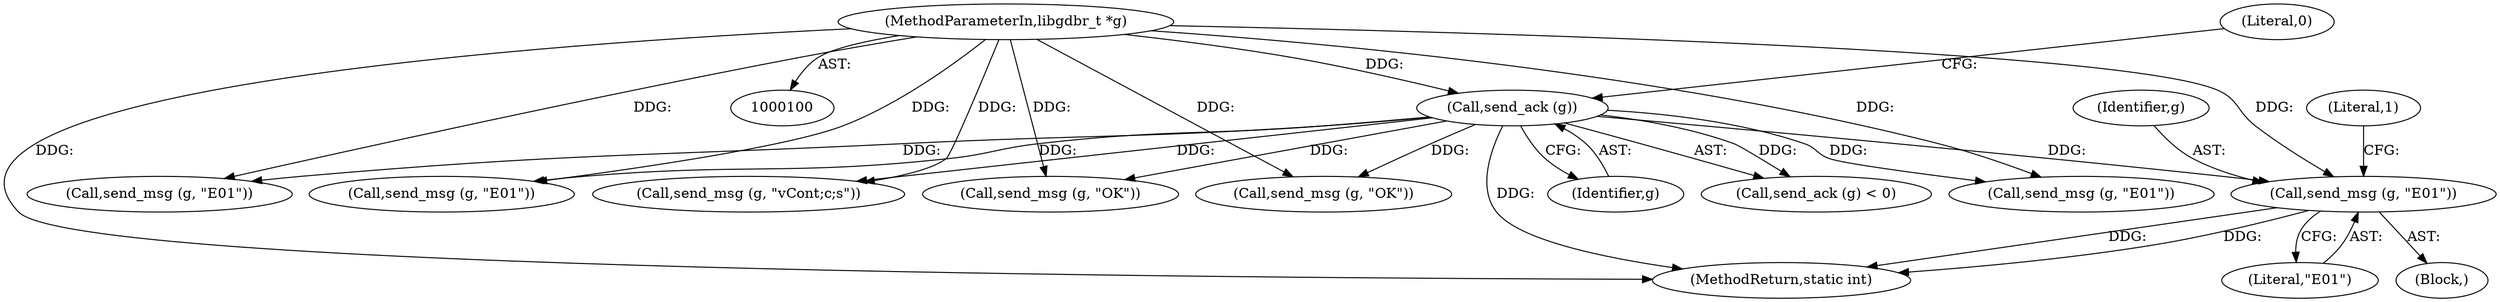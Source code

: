 digraph "0_radare2_796dd28aaa6b9fa76d99c42c4d5ff8b257cc2191@API" {
"1000179" [label="(Call,send_msg (g, \"E01\"))"];
"1000111" [label="(Call,send_ack (g))"];
"1000101" [label="(MethodParameterIn,libgdbr_t *g)"];
"1000113" [label="(Literal,0)"];
"1000199" [label="(Call,send_msg (g, \"E01\"))"];
"1000211" [label="(Call,send_msg (g, \"E01\"))"];
"1000137" [label="(Call,send_msg (g, \"vCont;c;s\"))"];
"1000179" [label="(Call,send_msg (g, \"E01\"))"];
"1000217" [label="(MethodReturn,static int)"];
"1000181" [label="(Literal,\"E01\")"];
"1000111" [label="(Call,send_ack (g))"];
"1000101" [label="(MethodParameterIn,libgdbr_t *g)"];
"1000110" [label="(Call,send_ack (g) < 0)"];
"1000112" [label="(Identifier,g)"];
"1000178" [label="(Block,)"];
"1000151" [label="(Call,send_msg (g, \"E01\"))"];
"1000206" [label="(Call,send_msg (g, \"OK\"))"];
"1000186" [label="(Call,send_msg (g, \"OK\"))"];
"1000184" [label="(Literal,1)"];
"1000180" [label="(Identifier,g)"];
"1000179" -> "1000178"  [label="AST: "];
"1000179" -> "1000181"  [label="CFG: "];
"1000180" -> "1000179"  [label="AST: "];
"1000181" -> "1000179"  [label="AST: "];
"1000184" -> "1000179"  [label="CFG: "];
"1000179" -> "1000217"  [label="DDG: "];
"1000179" -> "1000217"  [label="DDG: "];
"1000111" -> "1000179"  [label="DDG: "];
"1000101" -> "1000179"  [label="DDG: "];
"1000111" -> "1000110"  [label="AST: "];
"1000111" -> "1000112"  [label="CFG: "];
"1000112" -> "1000111"  [label="AST: "];
"1000113" -> "1000111"  [label="CFG: "];
"1000111" -> "1000217"  [label="DDG: "];
"1000111" -> "1000110"  [label="DDG: "];
"1000101" -> "1000111"  [label="DDG: "];
"1000111" -> "1000137"  [label="DDG: "];
"1000111" -> "1000151"  [label="DDG: "];
"1000111" -> "1000186"  [label="DDG: "];
"1000111" -> "1000199"  [label="DDG: "];
"1000111" -> "1000206"  [label="DDG: "];
"1000111" -> "1000211"  [label="DDG: "];
"1000101" -> "1000100"  [label="AST: "];
"1000101" -> "1000217"  [label="DDG: "];
"1000101" -> "1000137"  [label="DDG: "];
"1000101" -> "1000151"  [label="DDG: "];
"1000101" -> "1000186"  [label="DDG: "];
"1000101" -> "1000199"  [label="DDG: "];
"1000101" -> "1000206"  [label="DDG: "];
"1000101" -> "1000211"  [label="DDG: "];
}
